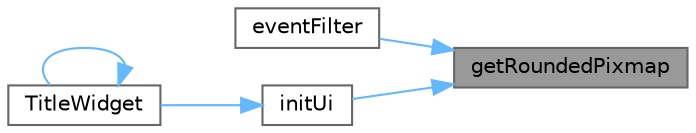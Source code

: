 digraph "getRoundedPixmap"
{
 // LATEX_PDF_SIZE
  bgcolor="transparent";
  edge [fontname=Helvetica,fontsize=10,labelfontname=Helvetica,labelfontsize=10];
  node [fontname=Helvetica,fontsize=10,shape=box,height=0.2,width=0.4];
  rankdir="RL";
  Node1 [id="Node000001",label="getRoundedPixmap",height=0.2,width=0.4,color="gray40", fillcolor="grey60", style="filled", fontcolor="black",tooltip="生成圆角图片"];
  Node1 -> Node2 [id="edge1_Node000001_Node000002",dir="back",color="steelblue1",style="solid",tooltip=" "];
  Node2 [id="Node000002",label="eventFilter",height=0.2,width=0.4,color="grey40", fillcolor="white", style="filled",URL="$class_title_widget.html#a7eb87a6d4464680c455d278d1d32eba6",tooltip="重写事件过滤器，处理鼠标返回/前进键和头像动画"];
  Node1 -> Node3 [id="edge2_Node000001_Node000003",dir="back",color="steelblue1",style="solid",tooltip=" "];
  Node3 [id="Node000003",label="initUi",height=0.2,width=0.4,color="grey40", fillcolor="white", style="filled",URL="$class_title_widget.html#afba6e95967cc3eb25fd518f7bde6ec04",tooltip="初始化界面元素"];
  Node3 -> Node4 [id="edge3_Node000003_Node000004",dir="back",color="steelblue1",style="solid",tooltip=" "];
  Node4 [id="Node000004",label="TitleWidget",height=0.2,width=0.4,color="grey40", fillcolor="white", style="filled",URL="$class_title_widget.html#a60213ec72a7b8093c5acf83bf7e359c0",tooltip="构造函数，初始化标题栏控件"];
  Node4 -> Node4 [id="edge4_Node000004_Node000004",dir="back",color="steelblue1",style="solid",tooltip=" "];
}
